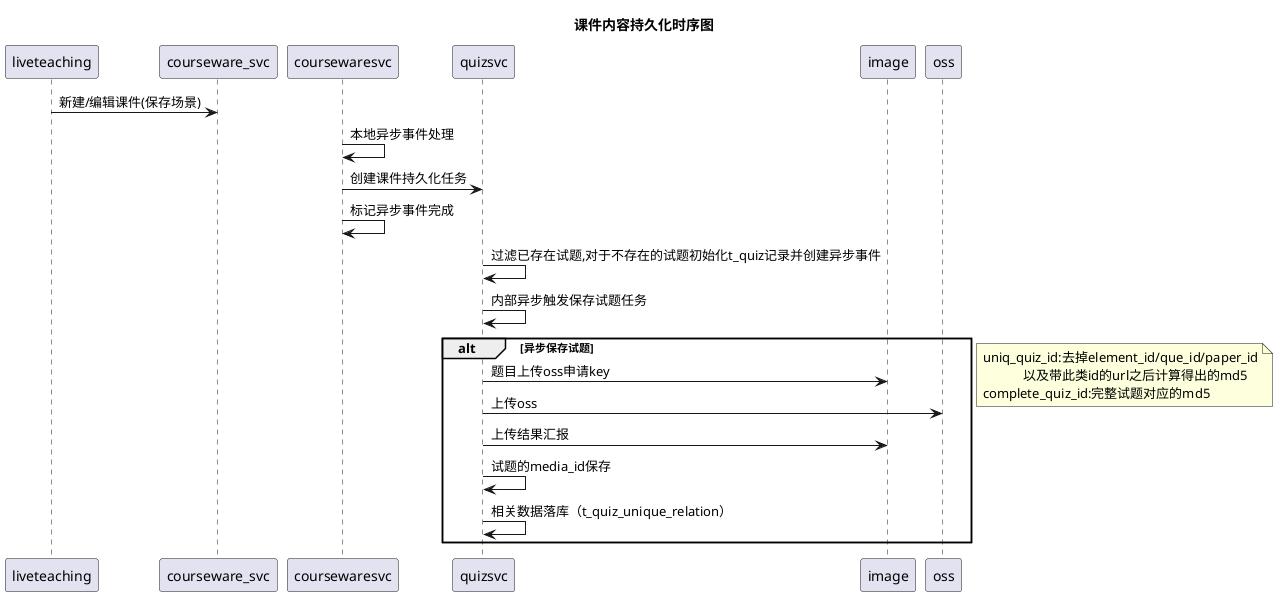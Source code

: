 
@startuml
title 课件内容持久化时序图
liveteaching -> courseware_svc: 新建/编辑课件(保存场景)

coursewaresvc -> coursewaresvc: 本地异步事件处理
coursewaresvc -> quizsvc: 创建课件持久化任务
coursewaresvc-> coursewaresvc: 标记异步事件完成
quizsvc -> quizsvc: 过滤已存在试题,对于不存在的试题初始化t_quiz记录并创建异步事件

quizsvc -> quizsvc:  内部异步触发保存试题任务
alt 异步保存试题
quizsvc -> image: 题目上传oss申请key
quizsvc -> oss: 上传oss
quizsvc -> image: 上传结果汇报
quizsvc -> quizsvc: 试题的media_id保存
quizsvc -> quizsvc: 相关数据落库（t_quiz_unique_relation）
end

note right
    uniq_quiz_id:去掉element_id/que_id/paper_id
                以及带此类id的url之后计算得出的md5
    complete_quiz_id:完整试题对应的md5
end note
@enduml